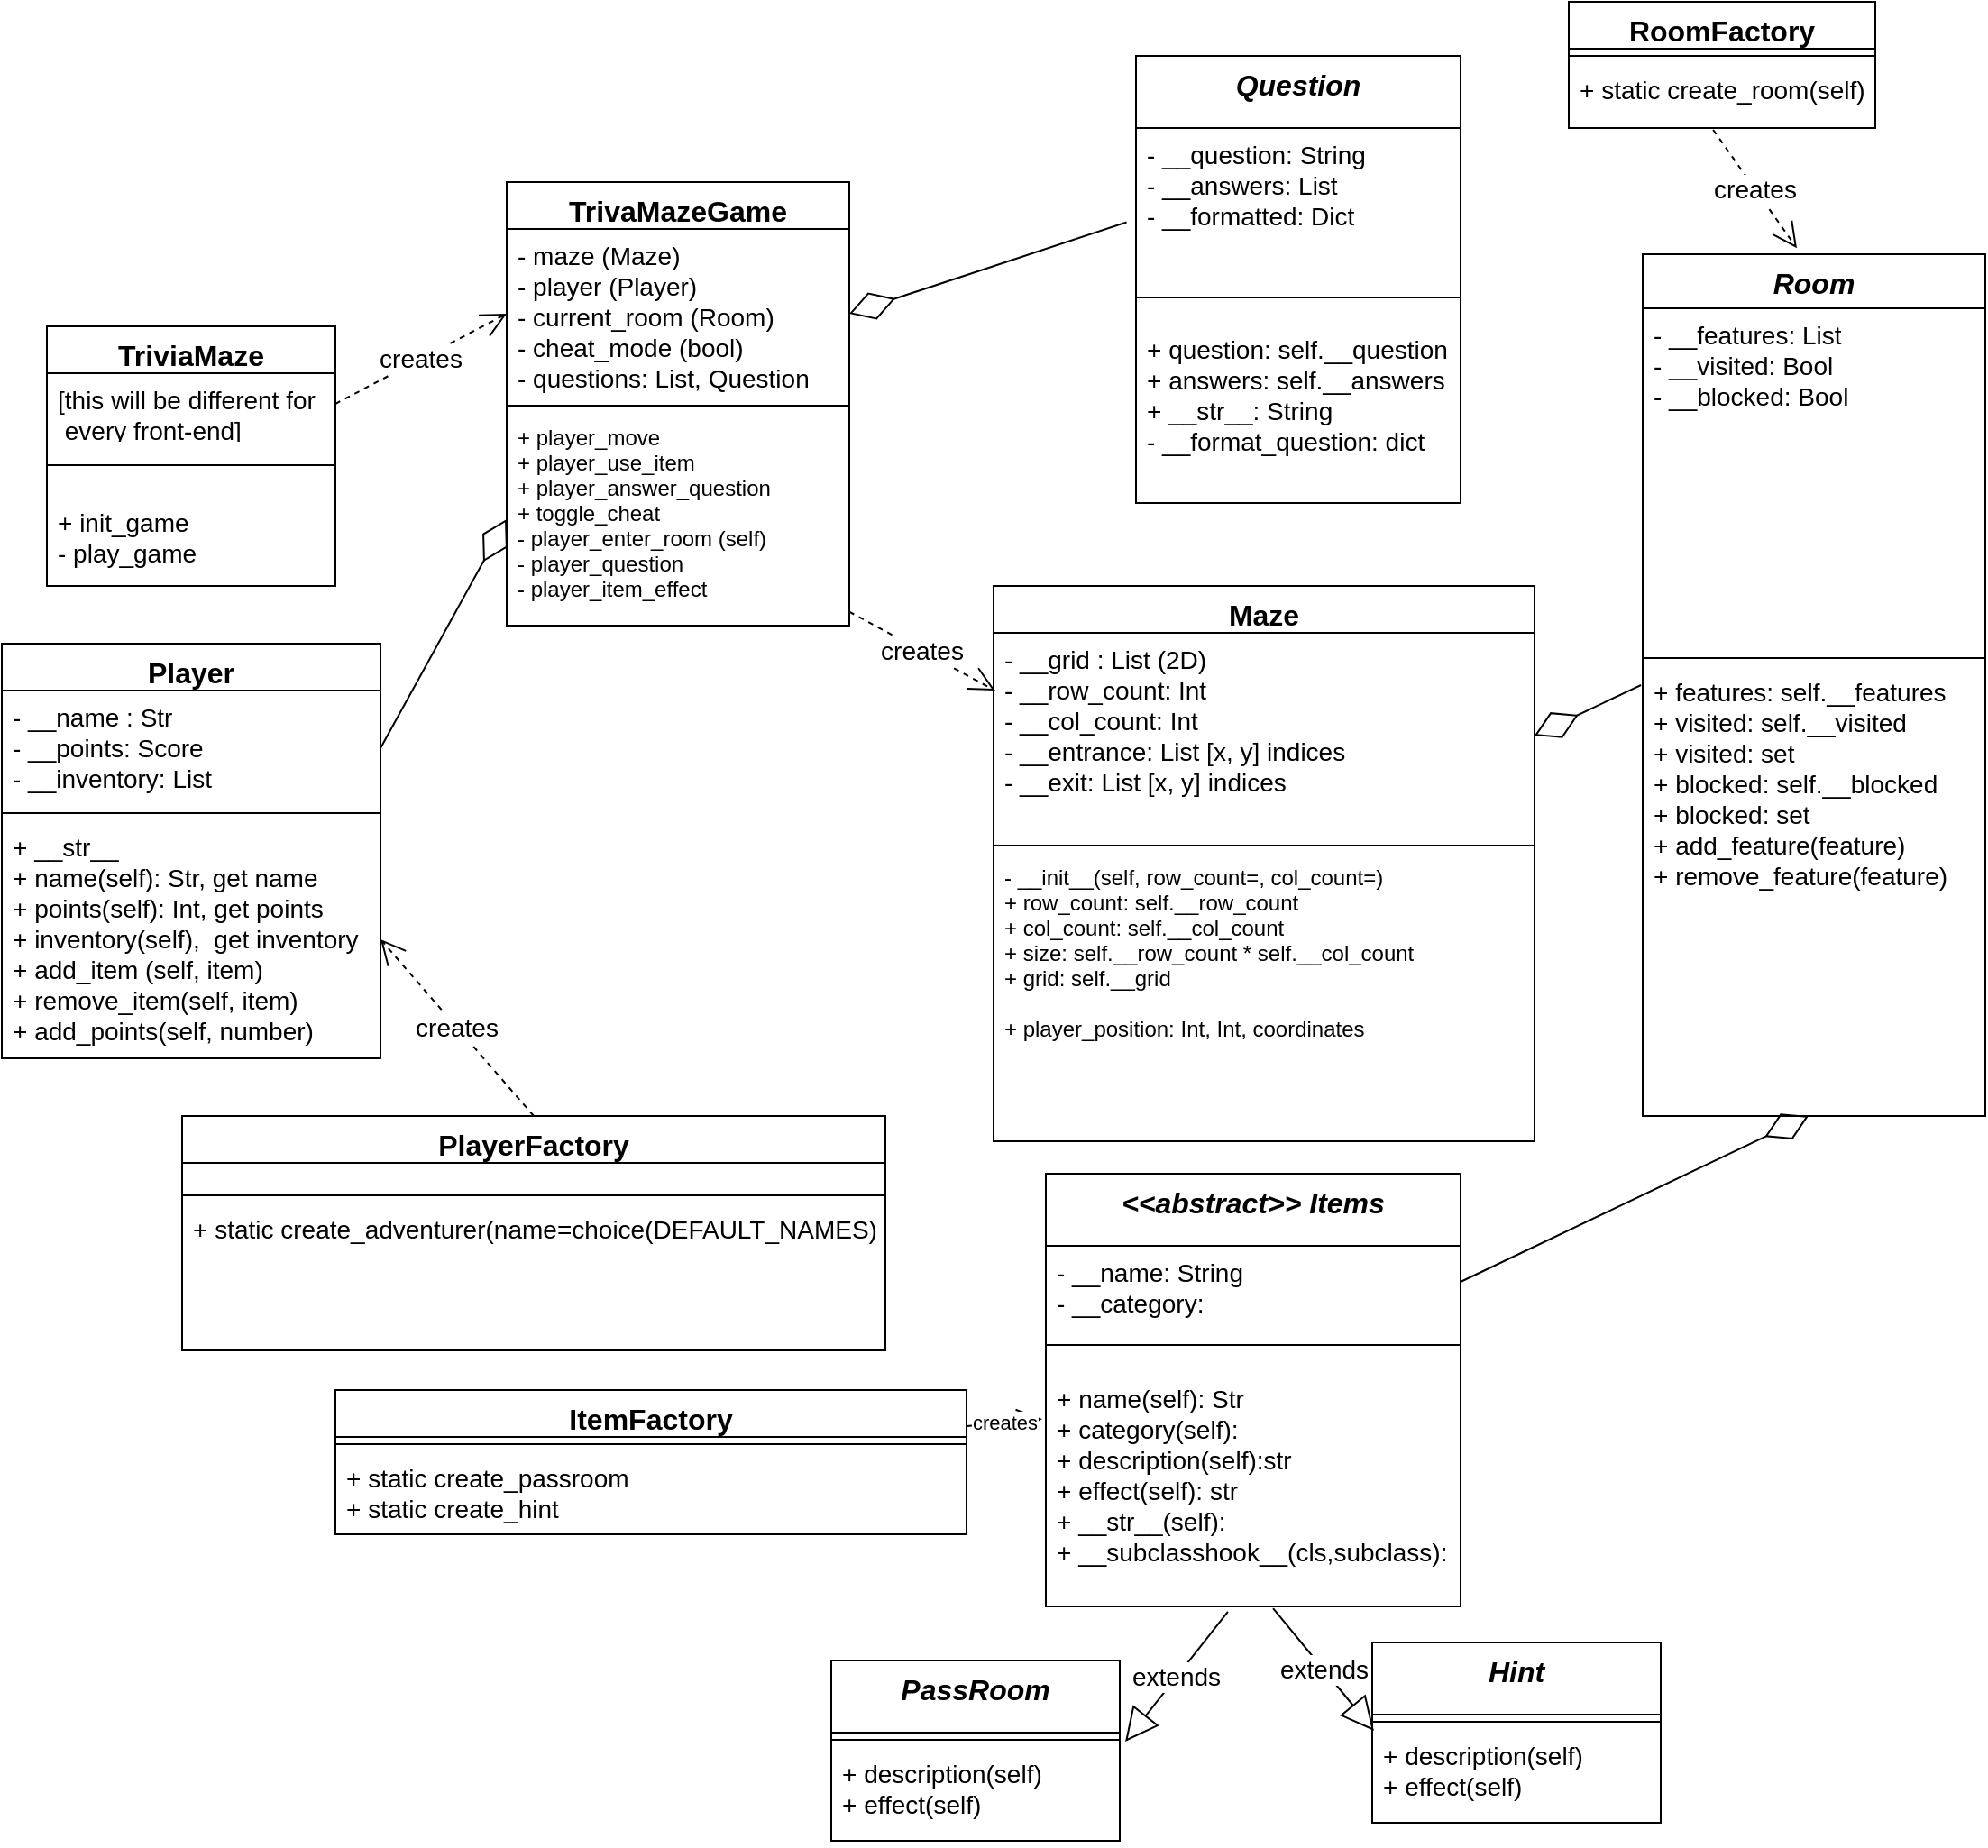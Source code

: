 <mxfile version="14.4.3" type="device"><diagram name="Page-1" id="e7e014a7-5840-1c2e-5031-d8a46d1fe8dd"><mxGraphModel dx="1803" dy="1252" grid="1" gridSize="10" guides="1" tooltips="1" connect="1" arrows="1" fold="1" page="0" pageScale="1" pageWidth="1169" pageHeight="826" background="#ffffff" math="0" shadow="0"><root><mxCell id="0"/><mxCell id="1" parent="0"/><mxCell id="si0L4OF9QLQORTy8t0iK-41" value="Maze" style="swimlane;fontStyle=1;align=center;verticalAlign=top;childLayout=stackLayout;horizontal=1;startSize=26;horizontalStack=0;resizeParent=1;resizeParentMax=0;resizeLast=0;collapsible=1;marginBottom=0;fontSize=16;" parent="1" vertex="1"><mxGeometry x="260" y="14" width="300" height="308" as="geometry"/></mxCell><mxCell id="si0L4OF9QLQORTy8t0iK-42" value="- __grid : List (2D)&#10;- __row_count: Int&#10;- __col_count: Int&#10;- __entrance: List [x, y] indices&#10;- __exit: List [x, y] indices" style="text;strokeColor=none;fillColor=none;align=left;verticalAlign=top;spacingLeft=4;spacingRight=4;overflow=hidden;rotatable=0;points=[[0,0.5],[1,0.5]];portConstraint=eastwest;fontSize=14;" parent="si0L4OF9QLQORTy8t0iK-41" vertex="1"><mxGeometry y="26" width="300" height="114" as="geometry"/></mxCell><mxCell id="si0L4OF9QLQORTy8t0iK-43" value="" style="line;strokeWidth=1;fillColor=none;align=left;verticalAlign=middle;spacingTop=-1;spacingLeft=3;spacingRight=3;rotatable=0;labelPosition=right;points=[];portConstraint=eastwest;" parent="si0L4OF9QLQORTy8t0iK-41" vertex="1"><mxGeometry y="140" width="300" height="8" as="geometry"/></mxCell><mxCell id="si0L4OF9QLQORTy8t0iK-44" value="- __init__(self, row_count=, col_count=)&#10;+ row_count: self.__row_count&#10;+ col_count: self.__col_count&#10;+ size: self.__row_count * self.__col_count&#10;+ grid: self.__grid&#10;&#10;+ player_position: Int, Int, coordinates" style="text;strokeColor=none;fillColor=none;align=left;verticalAlign=top;spacingLeft=4;spacingRight=4;overflow=hidden;rotatable=0;points=[[0,0.5],[1,0.5]];portConstraint=eastwest;" parent="si0L4OF9QLQORTy8t0iK-41" vertex="1"><mxGeometry y="148" width="300" height="160" as="geometry"/></mxCell><mxCell id="si0L4OF9QLQORTy8t0iK-49" value="Room" style="swimlane;fontStyle=3;align=center;verticalAlign=top;childLayout=stackLayout;horizontal=1;startSize=30;horizontalStack=0;resizeParent=1;resizeParentMax=0;resizeLast=0;collapsible=1;marginBottom=0;fontSize=16;" parent="1" vertex="1"><mxGeometry x="620" y="-170" width="190" height="478" as="geometry"/></mxCell><mxCell id="si0L4OF9QLQORTy8t0iK-50" value="- __features: List&#10;- __visited: Bool&#10;- __blocked: Bool" style="text;strokeColor=none;fillColor=none;align=left;verticalAlign=top;spacingLeft=4;spacingRight=4;overflow=hidden;rotatable=0;points=[[0,0.5],[1,0.5]];portConstraint=eastwest;fontSize=14;" parent="si0L4OF9QLQORTy8t0iK-49" vertex="1"><mxGeometry y="30" width="190" height="190" as="geometry"/></mxCell><mxCell id="si0L4OF9QLQORTy8t0iK-51" value="" style="line;strokeWidth=1;fillColor=none;align=left;verticalAlign=middle;spacingTop=-1;spacingLeft=3;spacingRight=3;rotatable=0;labelPosition=right;points=[];portConstraint=eastwest;" parent="si0L4OF9QLQORTy8t0iK-49" vertex="1"><mxGeometry y="220" width="190" height="8" as="geometry"/></mxCell><mxCell id="si0L4OF9QLQORTy8t0iK-52" value="+ features: self.__features&#10;+ visited: self.__visited&#10;+ visited: set&#10;+ blocked: self.__blocked&#10;+ blocked: set&#10;+ add_feature(feature)&#10;+ remove_feature(feature)&#10;" style="text;strokeColor=none;fillColor=none;align=left;verticalAlign=top;spacingLeft=4;spacingRight=4;overflow=hidden;rotatable=0;points=[[0,0.5],[1,0.5]];portConstraint=eastwest;labelBorderColor=none;fontSize=14;" parent="si0L4OF9QLQORTy8t0iK-49" vertex="1"><mxGeometry y="228" width="190" height="250" as="geometry"/></mxCell><mxCell id="si0L4OF9QLQORTy8t0iK-86" value="RoomFactory" style="swimlane;fontStyle=1;align=center;verticalAlign=top;childLayout=stackLayout;horizontal=1;startSize=26;horizontalStack=0;resizeParent=1;resizeParentMax=0;resizeLast=0;collapsible=1;marginBottom=0;fontSize=16;" parent="1" vertex="1"><mxGeometry x="579" y="-310" width="170" height="70" as="geometry"/></mxCell><mxCell id="si0L4OF9QLQORTy8t0iK-88" value="" style="line;strokeWidth=1;fillColor=none;align=left;verticalAlign=middle;spacingTop=-1;spacingLeft=3;spacingRight=3;rotatable=0;labelPosition=right;points=[];portConstraint=eastwest;" parent="si0L4OF9QLQORTy8t0iK-86" vertex="1"><mxGeometry y="26" width="170" height="8" as="geometry"/></mxCell><mxCell id="si0L4OF9QLQORTy8t0iK-89" value="+ static create_room(self)&#10;" style="text;strokeColor=none;fillColor=none;align=left;verticalAlign=top;spacingLeft=4;spacingRight=4;overflow=hidden;rotatable=0;points=[[0,0.5],[1,0.5]];portConstraint=eastwest;fontSize=14;" parent="si0L4OF9QLQORTy8t0iK-86" vertex="1"><mxGeometry y="34" width="170" height="36" as="geometry"/></mxCell><mxCell id="si0L4OF9QLQORTy8t0iK-105" value="" style="endArrow=diamondThin;endFill=0;endSize=24;html=1;entryX=1;entryY=0.5;entryDx=0;entryDy=0;exitX=-0.005;exitY=0.044;exitDx=0;exitDy=0;exitPerimeter=0;" parent="1" source="si0L4OF9QLQORTy8t0iK-52" target="si0L4OF9QLQORTy8t0iK-42" edge="1"><mxGeometry width="160" relative="1" as="geometry"><mxPoint x="670" y="17" as="sourcePoint"/><mxPoint x="580" y="56" as="targetPoint"/></mxGeometry></mxCell><mxCell id="s299cXjwFvU6mJhLCo1F-9" value="&lt;font style=&quot;font-size: 14px&quot;&gt;creates&lt;/font&gt;" style="endArrow=open;endSize=12;dashed=1;html=1;exitX=0.471;exitY=1.028;exitDx=0;exitDy=0;exitPerimeter=0;entryX=0.45;entryY=-0.007;entryDx=0;entryDy=0;entryPerimeter=0;" parent="1" source="si0L4OF9QLQORTy8t0iK-89" target="si0L4OF9QLQORTy8t0iK-49" edge="1"><mxGeometry width="160" relative="1" as="geometry"><mxPoint x="730" y="106.5" as="sourcePoint"/><mxPoint x="830" y="63" as="targetPoint"/></mxGeometry></mxCell><mxCell id="s299cXjwFvU6mJhLCo1F-8" value="&lt;font style=&quot;font-size: 14px&quot;&gt;creates&lt;/font&gt;" style="endArrow=open;endSize=12;dashed=1;html=1;entryX=0.003;entryY=0.281;entryDx=0;entryDy=0;entryPerimeter=0;" parent="1" source="ej66PmAcY9iqkXgVzM6b-21" target="si0L4OF9QLQORTy8t0iK-42" edge="1"><mxGeometry width="160" relative="1" as="geometry"><mxPoint x="182.16" y="-32.51" as="sourcePoint"/><mxPoint x="240" y="230" as="targetPoint"/></mxGeometry></mxCell><mxCell id="VDTHn1guFKgsK7yAlVC1-1" value="&lt;&lt;abstract&gt;&gt; Items" style="swimlane;fontStyle=3;align=center;verticalAlign=top;childLayout=stackLayout;horizontal=1;startSize=40;horizontalStack=0;resizeParent=1;resizeParentMax=0;resizeLast=0;collapsible=1;marginBottom=0;fontSize=16;" parent="1" vertex="1"><mxGeometry x="289" y="340" width="230" height="240" as="geometry"><mxRectangle x="320" y="380" width="130" height="40" as="alternateBounds"/></mxGeometry></mxCell><mxCell id="VDTHn1guFKgsK7yAlVC1-2" value="- __name: String&#10;- __category:" style="text;strokeColor=none;fillColor=none;align=left;verticalAlign=top;spacingLeft=4;spacingRight=4;overflow=hidden;rotatable=0;points=[[0,0.5],[1,0.5]];portConstraint=eastwest;fontSize=14;" parent="VDTHn1guFKgsK7yAlVC1-1" vertex="1"><mxGeometry y="40" width="230" height="40" as="geometry"/></mxCell><mxCell id="VDTHn1guFKgsK7yAlVC1-3" value="" style="line;strokeWidth=1;fillColor=none;align=left;verticalAlign=middle;spacingTop=-1;spacingLeft=3;spacingRight=3;rotatable=0;labelPosition=right;points=[];portConstraint=eastwest;" parent="VDTHn1guFKgsK7yAlVC1-1" vertex="1"><mxGeometry y="80" width="230" height="30" as="geometry"/></mxCell><mxCell id="VDTHn1guFKgsK7yAlVC1-4" value="+ name(self): Str&#10;+ category(self):&#10;+ description(self):str &#10;+ effect(self): str&#10;+ __str__(self):&#10;+ __subclasshook__(cls,subclass):&#10;" style="text;strokeColor=none;fillColor=none;align=left;verticalAlign=top;spacingLeft=4;spacingRight=4;overflow=hidden;rotatable=0;points=[[0,0.5],[1,0.5]];portConstraint=eastwest;fontSize=14;" parent="VDTHn1guFKgsK7yAlVC1-1" vertex="1"><mxGeometry y="110" width="230" height="130" as="geometry"/></mxCell><mxCell id="VDTHn1guFKgsK7yAlVC1-6" value="Question" style="swimlane;fontStyle=3;align=center;verticalAlign=top;childLayout=stackLayout;horizontal=1;startSize=40;horizontalStack=0;resizeParent=1;resizeParentMax=0;resizeLast=0;collapsible=1;marginBottom=0;fontSize=16;" parent="1" vertex="1"><mxGeometry x="339" y="-280" width="180" height="248" as="geometry"/></mxCell><mxCell id="VDTHn1guFKgsK7yAlVC1-7" value="- __question: String&#10;- __answers: List&#10;- __formatted: Dict" style="text;strokeColor=none;fillColor=none;align=left;verticalAlign=top;spacingLeft=4;spacingRight=4;overflow=hidden;rotatable=0;points=[[0,0.5],[1,0.5]];portConstraint=eastwest;fontSize=14;" parent="VDTHn1guFKgsK7yAlVC1-6" vertex="1"><mxGeometry y="40" width="180" height="80" as="geometry"/></mxCell><mxCell id="VDTHn1guFKgsK7yAlVC1-8" value="" style="line;strokeWidth=1;fillColor=none;align=left;verticalAlign=middle;spacingTop=-1;spacingLeft=3;spacingRight=3;rotatable=0;labelPosition=right;points=[];portConstraint=eastwest;" parent="VDTHn1guFKgsK7yAlVC1-6" vertex="1"><mxGeometry y="120" width="180" height="28" as="geometry"/></mxCell><mxCell id="VDTHn1guFKgsK7yAlVC1-9" value="+ question: self.__question&#10;+ answers: self.__answers&#10;+ __str__: String&#10;- __format_question: dict" style="text;strokeColor=none;fillColor=none;align=left;verticalAlign=top;spacingLeft=4;spacingRight=4;overflow=hidden;rotatable=0;points=[[0,0.5],[1,0.5]];portConstraint=eastwest;fontSize=14;" parent="VDTHn1guFKgsK7yAlVC1-6" vertex="1"><mxGeometry y="148" width="180" height="100" as="geometry"/></mxCell><mxCell id="VDTHn1guFKgsK7yAlVC1-10" value="PassRoom" style="swimlane;fontStyle=3;align=center;verticalAlign=top;childLayout=stackLayout;horizontal=1;startSize=40;horizontalStack=0;resizeParent=1;resizeParentMax=0;resizeLast=0;collapsible=1;marginBottom=0;fontSize=16;" parent="1" vertex="1"><mxGeometry x="170" y="610" width="160" height="100" as="geometry"/></mxCell><mxCell id="VDTHn1guFKgsK7yAlVC1-12" value="" style="line;strokeWidth=1;fillColor=none;align=left;verticalAlign=middle;spacingTop=-1;spacingLeft=3;spacingRight=3;rotatable=0;labelPosition=right;points=[];portConstraint=eastwest;" parent="VDTHn1guFKgsK7yAlVC1-10" vertex="1"><mxGeometry y="40" width="160" height="8" as="geometry"/></mxCell><mxCell id="VDTHn1guFKgsK7yAlVC1-13" value="+ description(self)&#10;+ effect(self)&#10;" style="text;strokeColor=none;fillColor=none;align=left;verticalAlign=top;spacingLeft=4;spacingRight=4;overflow=hidden;rotatable=0;points=[[0,0.5],[1,0.5]];portConstraint=eastwest;fontSize=14;" parent="VDTHn1guFKgsK7yAlVC1-10" vertex="1"><mxGeometry y="48" width="160" height="52" as="geometry"/></mxCell><mxCell id="VDTHn1guFKgsK7yAlVC1-14" value="Hint" style="swimlane;fontStyle=3;align=center;verticalAlign=top;childLayout=stackLayout;horizontal=1;startSize=40;horizontalStack=0;resizeParent=1;resizeParentMax=0;resizeLast=0;collapsible=1;marginBottom=0;fontSize=16;" parent="1" vertex="1"><mxGeometry x="470" y="600" width="160" height="100" as="geometry"/></mxCell><mxCell id="VDTHn1guFKgsK7yAlVC1-16" value="" style="line;strokeWidth=1;fillColor=none;align=left;verticalAlign=middle;spacingTop=-1;spacingLeft=3;spacingRight=3;rotatable=0;labelPosition=right;points=[];portConstraint=eastwest;" parent="VDTHn1guFKgsK7yAlVC1-14" vertex="1"><mxGeometry y="40" width="160" height="8" as="geometry"/></mxCell><mxCell id="VDTHn1guFKgsK7yAlVC1-17" value="+ description(self)&#10;+ effect(self)" style="text;strokeColor=none;fillColor=none;align=left;verticalAlign=top;spacingLeft=4;spacingRight=4;overflow=hidden;rotatable=0;points=[[0,0.5],[1,0.5]];portConstraint=eastwest;fontSize=14;" parent="VDTHn1guFKgsK7yAlVC1-14" vertex="1"><mxGeometry y="48" width="160" height="52" as="geometry"/></mxCell><mxCell id="VDTHn1guFKgsK7yAlVC1-24" value="PlayerFactory" style="swimlane;fontStyle=1;align=center;verticalAlign=top;childLayout=stackLayout;horizontal=1;startSize=26;horizontalStack=0;resizeParent=1;resizeParentMax=0;resizeLast=0;collapsible=1;marginBottom=0;fontSize=16;" parent="1" vertex="1"><mxGeometry x="-190" y="308" width="390" height="130" as="geometry"/></mxCell><mxCell id="VDTHn1guFKgsK7yAlVC1-25" value="&#10;&#10;" style="text;strokeColor=none;fillColor=none;align=left;verticalAlign=top;spacingLeft=4;spacingRight=4;overflow=hidden;rotatable=0;points=[[0,0.5],[1,0.5]];portConstraint=eastwest;" parent="VDTHn1guFKgsK7yAlVC1-24" vertex="1"><mxGeometry y="26" width="390" height="14" as="geometry"/></mxCell><mxCell id="VDTHn1guFKgsK7yAlVC1-26" value="" style="line;strokeWidth=1;fillColor=none;align=left;verticalAlign=middle;spacingTop=-1;spacingLeft=3;spacingRight=3;rotatable=0;labelPosition=right;points=[];portConstraint=eastwest;" parent="VDTHn1guFKgsK7yAlVC1-24" vertex="1"><mxGeometry y="40" width="390" height="8" as="geometry"/></mxCell><mxCell id="VDTHn1guFKgsK7yAlVC1-27" value="+ static create_adventurer(name=choice(DEFAULT_NAMES)" style="text;strokeColor=none;fillColor=none;align=left;verticalAlign=top;spacingLeft=4;spacingRight=4;overflow=hidden;rotatable=0;points=[[0,0.5],[1,0.5]];portConstraint=eastwest;fontSize=14;" parent="VDTHn1guFKgsK7yAlVC1-24" vertex="1"><mxGeometry y="48" width="390" height="82" as="geometry"/></mxCell><mxCell id="VDTHn1guFKgsK7yAlVC1-28" value="&lt;font style=&quot;font-size: 14px&quot;&gt;creates&lt;/font&gt;" style="endArrow=open;endSize=12;dashed=1;html=1;entryX=1;entryY=0.5;entryDx=0;entryDy=0;exitX=0.5;exitY=0;exitDx=0;exitDy=0;" parent="1" source="VDTHn1guFKgsK7yAlVC1-24" target="VDTHn1guFKgsK7yAlVC1-44" edge="1"><mxGeometry width="160" relative="1" as="geometry"><mxPoint x="85" y="370" as="sourcePoint"/><mxPoint x="-140" y="350" as="targetPoint"/></mxGeometry></mxCell><mxCell id="VDTHn1guFKgsK7yAlVC1-30" value="TriviaMaze" style="swimlane;fontStyle=1;align=center;verticalAlign=top;childLayout=stackLayout;horizontal=1;startSize=26;horizontalStack=0;resizeParent=1;resizeParentMax=0;resizeLast=0;collapsible=1;marginBottom=0;fontSize=16;" parent="1" vertex="1"><mxGeometry x="-265" y="-130" width="160" height="144" as="geometry"/></mxCell><mxCell id="ZcpuEX8EVpnPF1SmrsFz-3" value="[this will be different for&#10; every front-end]" style="text;strokeColor=none;fillColor=none;align=left;verticalAlign=top;spacingLeft=4;spacingRight=4;overflow=hidden;rotatable=0;points=[[0,0.5],[1,0.5]];portConstraint=eastwest;fontSize=14;" parent="VDTHn1guFKgsK7yAlVC1-30" vertex="1"><mxGeometry y="26" width="160" height="34" as="geometry"/></mxCell><mxCell id="VDTHn1guFKgsK7yAlVC1-32" value="" style="line;strokeWidth=1;fillColor=none;align=left;verticalAlign=middle;spacingTop=-1;spacingLeft=3;spacingRight=3;rotatable=0;labelPosition=right;points=[];portConstraint=eastwest;" parent="VDTHn1guFKgsK7yAlVC1-30" vertex="1"><mxGeometry y="60" width="160" height="34" as="geometry"/></mxCell><mxCell id="VDTHn1guFKgsK7yAlVC1-33" value="+ init_game&#10;- play_game" style="text;strokeColor=none;fillColor=none;align=left;verticalAlign=top;spacingLeft=4;spacingRight=4;overflow=hidden;rotatable=0;points=[[0,0.5],[1,0.5]];portConstraint=eastwest;fontSize=14;" parent="VDTHn1guFKgsK7yAlVC1-30" vertex="1"><mxGeometry y="94" width="160" height="50" as="geometry"/></mxCell><mxCell id="VDTHn1guFKgsK7yAlVC1-41" value="Player" style="swimlane;fontStyle=1;align=center;verticalAlign=top;childLayout=stackLayout;horizontal=1;startSize=26;horizontalStack=0;resizeParent=1;resizeParentMax=0;resizeLast=0;collapsible=1;marginBottom=0;fontSize=16;" parent="1" vertex="1"><mxGeometry x="-290" y="46" width="210" height="230" as="geometry"/></mxCell><mxCell id="VDTHn1guFKgsK7yAlVC1-42" value="- __name : Str&#10;- __points: Score&#10;- __inventory: List" style="text;strokeColor=none;fillColor=none;align=left;verticalAlign=top;spacingLeft=4;spacingRight=4;overflow=hidden;rotatable=0;points=[[0,0.5],[1,0.5]];portConstraint=eastwest;fontSize=14;" parent="VDTHn1guFKgsK7yAlVC1-41" vertex="1"><mxGeometry y="26" width="210" height="64" as="geometry"/></mxCell><mxCell id="VDTHn1guFKgsK7yAlVC1-43" value="" style="line;strokeWidth=1;fillColor=none;align=left;verticalAlign=middle;spacingTop=-1;spacingLeft=3;spacingRight=3;rotatable=0;labelPosition=right;points=[];portConstraint=eastwest;" parent="VDTHn1guFKgsK7yAlVC1-41" vertex="1"><mxGeometry y="90" width="210" height="8" as="geometry"/></mxCell><mxCell id="VDTHn1guFKgsK7yAlVC1-44" value="+ __str__&#10;+ name(self): Str, get name&#10;+ points(self): Int, get points&#10;+ inventory(self),  get inventory&#10;+ add_item (self, item)&#10;+ remove_item(self, item)&#10;+ add_points(self, number)&#10;&#10;&#10;" style="text;strokeColor=none;fillColor=none;align=left;verticalAlign=top;spacingLeft=4;spacingRight=4;overflow=hidden;rotatable=0;points=[[0,0.5],[1,0.5]];portConstraint=eastwest;fontSize=14;" parent="VDTHn1guFKgsK7yAlVC1-41" vertex="1"><mxGeometry y="98" width="210" height="132" as="geometry"/></mxCell><mxCell id="VDTHn1guFKgsK7yAlVC1-46" value="ItemFactory" style="swimlane;fontStyle=1;align=center;verticalAlign=top;childLayout=stackLayout;horizontal=1;startSize=26;horizontalStack=0;resizeParent=1;resizeParentMax=0;resizeLast=0;collapsible=1;marginBottom=0;fontSize=16;" parent="1" vertex="1"><mxGeometry x="-105" y="460" width="350" height="80" as="geometry"/></mxCell><mxCell id="VDTHn1guFKgsK7yAlVC1-47" value="" style="line;strokeWidth=1;fillColor=none;align=left;verticalAlign=middle;spacingTop=-1;spacingLeft=3;spacingRight=3;rotatable=0;labelPosition=right;points=[];portConstraint=eastwest;" parent="VDTHn1guFKgsK7yAlVC1-46" vertex="1"><mxGeometry y="26" width="350" height="8" as="geometry"/></mxCell><mxCell id="VDTHn1guFKgsK7yAlVC1-48" value="+ static create_passroom&#10;+ static create_hint" style="text;strokeColor=none;fillColor=none;align=left;verticalAlign=top;spacingLeft=4;spacingRight=4;overflow=hidden;rotatable=0;points=[[0,0.5],[1,0.5]];portConstraint=eastwest;fontSize=14;" parent="VDTHn1guFKgsK7yAlVC1-46" vertex="1"><mxGeometry y="34" width="350" height="46" as="geometry"/></mxCell><mxCell id="VDTHn1guFKgsK7yAlVC1-49" value="creates" style="endArrow=open;endSize=12;dashed=1;html=1;exitX=1;exitY=0.25;exitDx=0;exitDy=0;entryX=-0.009;entryY=0.2;entryDx=0;entryDy=0;entryPerimeter=0;" parent="1" source="VDTHn1guFKgsK7yAlVC1-46" target="VDTHn1guFKgsK7yAlVC1-4" edge="1"><mxGeometry width="160" relative="1" as="geometry"><mxPoint x="410" y="550.048" as="sourcePoint"/><mxPoint x="280" y="550" as="targetPoint"/></mxGeometry></mxCell><mxCell id="ej66PmAcY9iqkXgVzM6b-11" value="" style="endArrow=diamondThin;endFill=0;endSize=24;html=1;exitX=1;exitY=0.5;exitDx=0;exitDy=0;entryX=0;entryY=0.5;entryDx=0;entryDy=0;" parent="1" source="VDTHn1guFKgsK7yAlVC1-42" target="ej66PmAcY9iqkXgVzM6b-21" edge="1"><mxGeometry width="160" relative="1" as="geometry"><mxPoint x="78" y="459.09" as="sourcePoint"/><mxPoint y="220" as="targetPoint"/></mxGeometry></mxCell><mxCell id="ej66PmAcY9iqkXgVzM6b-18" value="TrivaMazeGame" style="swimlane;fontStyle=1;align=center;verticalAlign=top;childLayout=stackLayout;horizontal=1;startSize=26;horizontalStack=0;resizeParent=1;resizeParentMax=0;resizeLast=0;collapsible=1;marginBottom=0;fontSize=16;" parent="1" vertex="1"><mxGeometry x="-10" y="-210" width="190" height="246" as="geometry"/></mxCell><mxCell id="ej66PmAcY9iqkXgVzM6b-19" value="- maze (Maze)&#10;- player (Player)&#10;- current_room (Room)&#10;- cheat_mode (bool)&#10;- questions: List, Question" style="text;strokeColor=none;fillColor=none;align=left;verticalAlign=top;spacingLeft=4;spacingRight=4;overflow=hidden;rotatable=0;points=[[0,0.5],[1,0.5]];portConstraint=eastwest;fontSize=14;" parent="ej66PmAcY9iqkXgVzM6b-18" vertex="1"><mxGeometry y="26" width="190" height="94" as="geometry"/></mxCell><mxCell id="ej66PmAcY9iqkXgVzM6b-20" value="" style="line;strokeWidth=1;fillColor=none;align=left;verticalAlign=middle;spacingTop=-1;spacingLeft=3;spacingRight=3;rotatable=0;labelPosition=right;points=[];portConstraint=eastwest;" parent="ej66PmAcY9iqkXgVzM6b-18" vertex="1"><mxGeometry y="120" width="190" height="8" as="geometry"/></mxCell><mxCell id="ej66PmAcY9iqkXgVzM6b-21" value="+ player_move&#10;+ player_use_item&#10;+ player_answer_question&#10;+ toggle_cheat&#10;- player_enter_room (self)&#10;- player_question&#10;- player_item_effect&#10;" style="text;strokeColor=none;fillColor=none;align=left;verticalAlign=top;spacingLeft=4;spacingRight=4;overflow=hidden;rotatable=0;points=[[0,0.5],[1,0.5]];portConstraint=eastwest;" parent="ej66PmAcY9iqkXgVzM6b-18" vertex="1"><mxGeometry y="128" width="190" height="118" as="geometry"/></mxCell><mxCell id="ZcpuEX8EVpnPF1SmrsFz-27" value="" style="endArrow=diamondThin;endFill=0;endSize=24;html=1;exitX=-0.029;exitY=0.653;exitDx=0;exitDy=0;exitPerimeter=0;entryX=1;entryY=0.5;entryDx=0;entryDy=0;" parent="1" source="VDTHn1guFKgsK7yAlVC1-7" target="ej66PmAcY9iqkXgVzM6b-19" edge="1"><mxGeometry width="160" relative="1" as="geometry"><mxPoint x="390" y="-224" as="sourcePoint"/><mxPoint x="130" y="-90" as="targetPoint"/></mxGeometry></mxCell><UserObject label="" id="VDTHn1guFKgsK7yAlVC1-5"><mxCell style="endArrow=diamondThin;endFill=0;endSize=24;html=1;entryX=0.484;entryY=1;entryDx=0;entryDy=0;entryPerimeter=0;exitX=1;exitY=0.5;exitDx=0;exitDy=0;" parent="1" source="VDTHn1guFKgsK7yAlVC1-2" target="si0L4OF9QLQORTy8t0iK-52" edge="1"><mxGeometry width="160" relative="1" as="geometry"><mxPoint x="710" y="262.2" as="sourcePoint"/><mxPoint x="760" y="280" as="targetPoint"/></mxGeometry></mxCell></UserObject><mxCell id="xBmEL5DdbWTC6fy6bauL-3" value="&lt;font style=&quot;font-size: 14px&quot;&gt;extends&lt;/font&gt;" style="endArrow=block;endSize=16;endFill=0;html=1;entryX=1.019;entryY=-0.058;entryDx=0;entryDy=0;entryPerimeter=0;exitX=0.439;exitY=1.023;exitDx=0;exitDy=0;exitPerimeter=0;" parent="1" target="VDTHn1guFKgsK7yAlVC1-13" edge="1" source="VDTHn1guFKgsK7yAlVC1-4"><mxGeometry width="160" relative="1" as="geometry"><mxPoint x="430" y="620" as="sourcePoint"/><mxPoint x="340" y="700" as="targetPoint"/></mxGeometry></mxCell><mxCell id="xBmEL5DdbWTC6fy6bauL-6" value="&lt;font style=&quot;font-size: 14px&quot;&gt;extends&lt;/font&gt;" style="endArrow=block;endSize=16;endFill=0;html=1;entryX=0.006;entryY=0.019;entryDx=0;entryDy=0;entryPerimeter=0;exitX=0.548;exitY=1.008;exitDx=0;exitDy=0;exitPerimeter=0;" parent="1" target="VDTHn1guFKgsK7yAlVC1-17" edge="1" source="VDTHn1guFKgsK7yAlVC1-4"><mxGeometry width="160" relative="1" as="geometry"><mxPoint x="435" y="620" as="sourcePoint"/><mxPoint x="349" y="724" as="targetPoint"/></mxGeometry></mxCell><mxCell id="xBmEL5DdbWTC6fy6bauL-2" value="&lt;font style=&quot;font-size: 14px&quot;&gt;creates&lt;/font&gt;" style="endArrow=open;endSize=12;dashed=1;html=1;exitX=1;exitY=0.5;exitDx=0;exitDy=0;entryX=0;entryY=0.5;entryDx=0;entryDy=0;" parent="1" source="ZcpuEX8EVpnPF1SmrsFz-3" target="ej66PmAcY9iqkXgVzM6b-19" edge="1"><mxGeometry width="160" relative="1" as="geometry"><mxPoint x="-80" y="-60" as="sourcePoint"/><mxPoint x="100" y="23" as="targetPoint"/></mxGeometry></mxCell></root></mxGraphModel></diagram></mxfile>